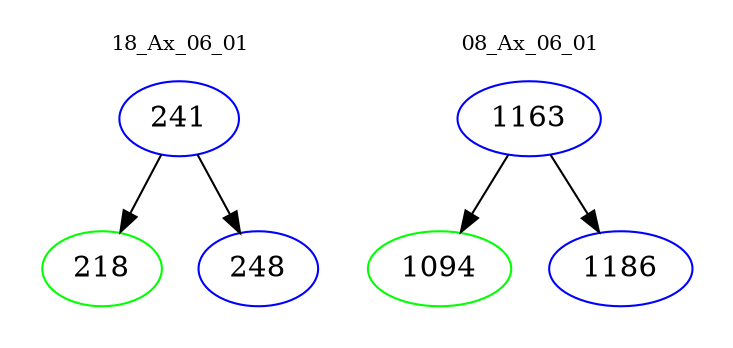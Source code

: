 digraph{
subgraph cluster_0 {
color = white
label = "18_Ax_06_01";
fontsize=10;
T0_241 [label="241", color="blue"]
T0_241 -> T0_218 [color="black"]
T0_218 [label="218", color="green"]
T0_241 -> T0_248 [color="black"]
T0_248 [label="248", color="blue"]
}
subgraph cluster_1 {
color = white
label = "08_Ax_06_01";
fontsize=10;
T1_1163 [label="1163", color="blue"]
T1_1163 -> T1_1094 [color="black"]
T1_1094 [label="1094", color="green"]
T1_1163 -> T1_1186 [color="black"]
T1_1186 [label="1186", color="blue"]
}
}
